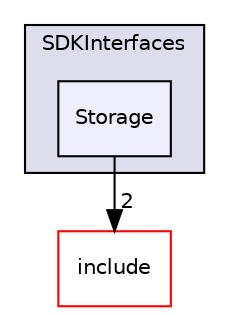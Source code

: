 digraph "/workplace/avs-device-sdk/AVSCommon/SDKInterfaces/test/AVSCommon/SDKInterfaces/Storage" {
  compound=true
  node [ fontsize="10", fontname="Helvetica"];
  edge [ labelfontsize="10", labelfontname="Helvetica"];
  subgraph clusterdir_fd08e2d492364730d424f6256176d09b {
    graph [ bgcolor="#ddddee", pencolor="black", label="SDKInterfaces" fontname="Helvetica", fontsize="10", URL="dir_fd08e2d492364730d424f6256176d09b.html"]
  dir_ebc2480d1294204939d3fe96f62702f5 [shape=box, label="Storage", style="filled", fillcolor="#eeeeff", pencolor="black", URL="dir_ebc2480d1294204939d3fe96f62702f5.html"];
  }
  dir_17341252d14ec499eb3e1f7903ffcdf5 [shape=box label="include" fillcolor="white" style="filled" color="red" URL="dir_17341252d14ec499eb3e1f7903ffcdf5.html"];
  dir_ebc2480d1294204939d3fe96f62702f5->dir_17341252d14ec499eb3e1f7903ffcdf5 [headlabel="2", labeldistance=1.5 headhref="dir_000208_000169.html"];
}
